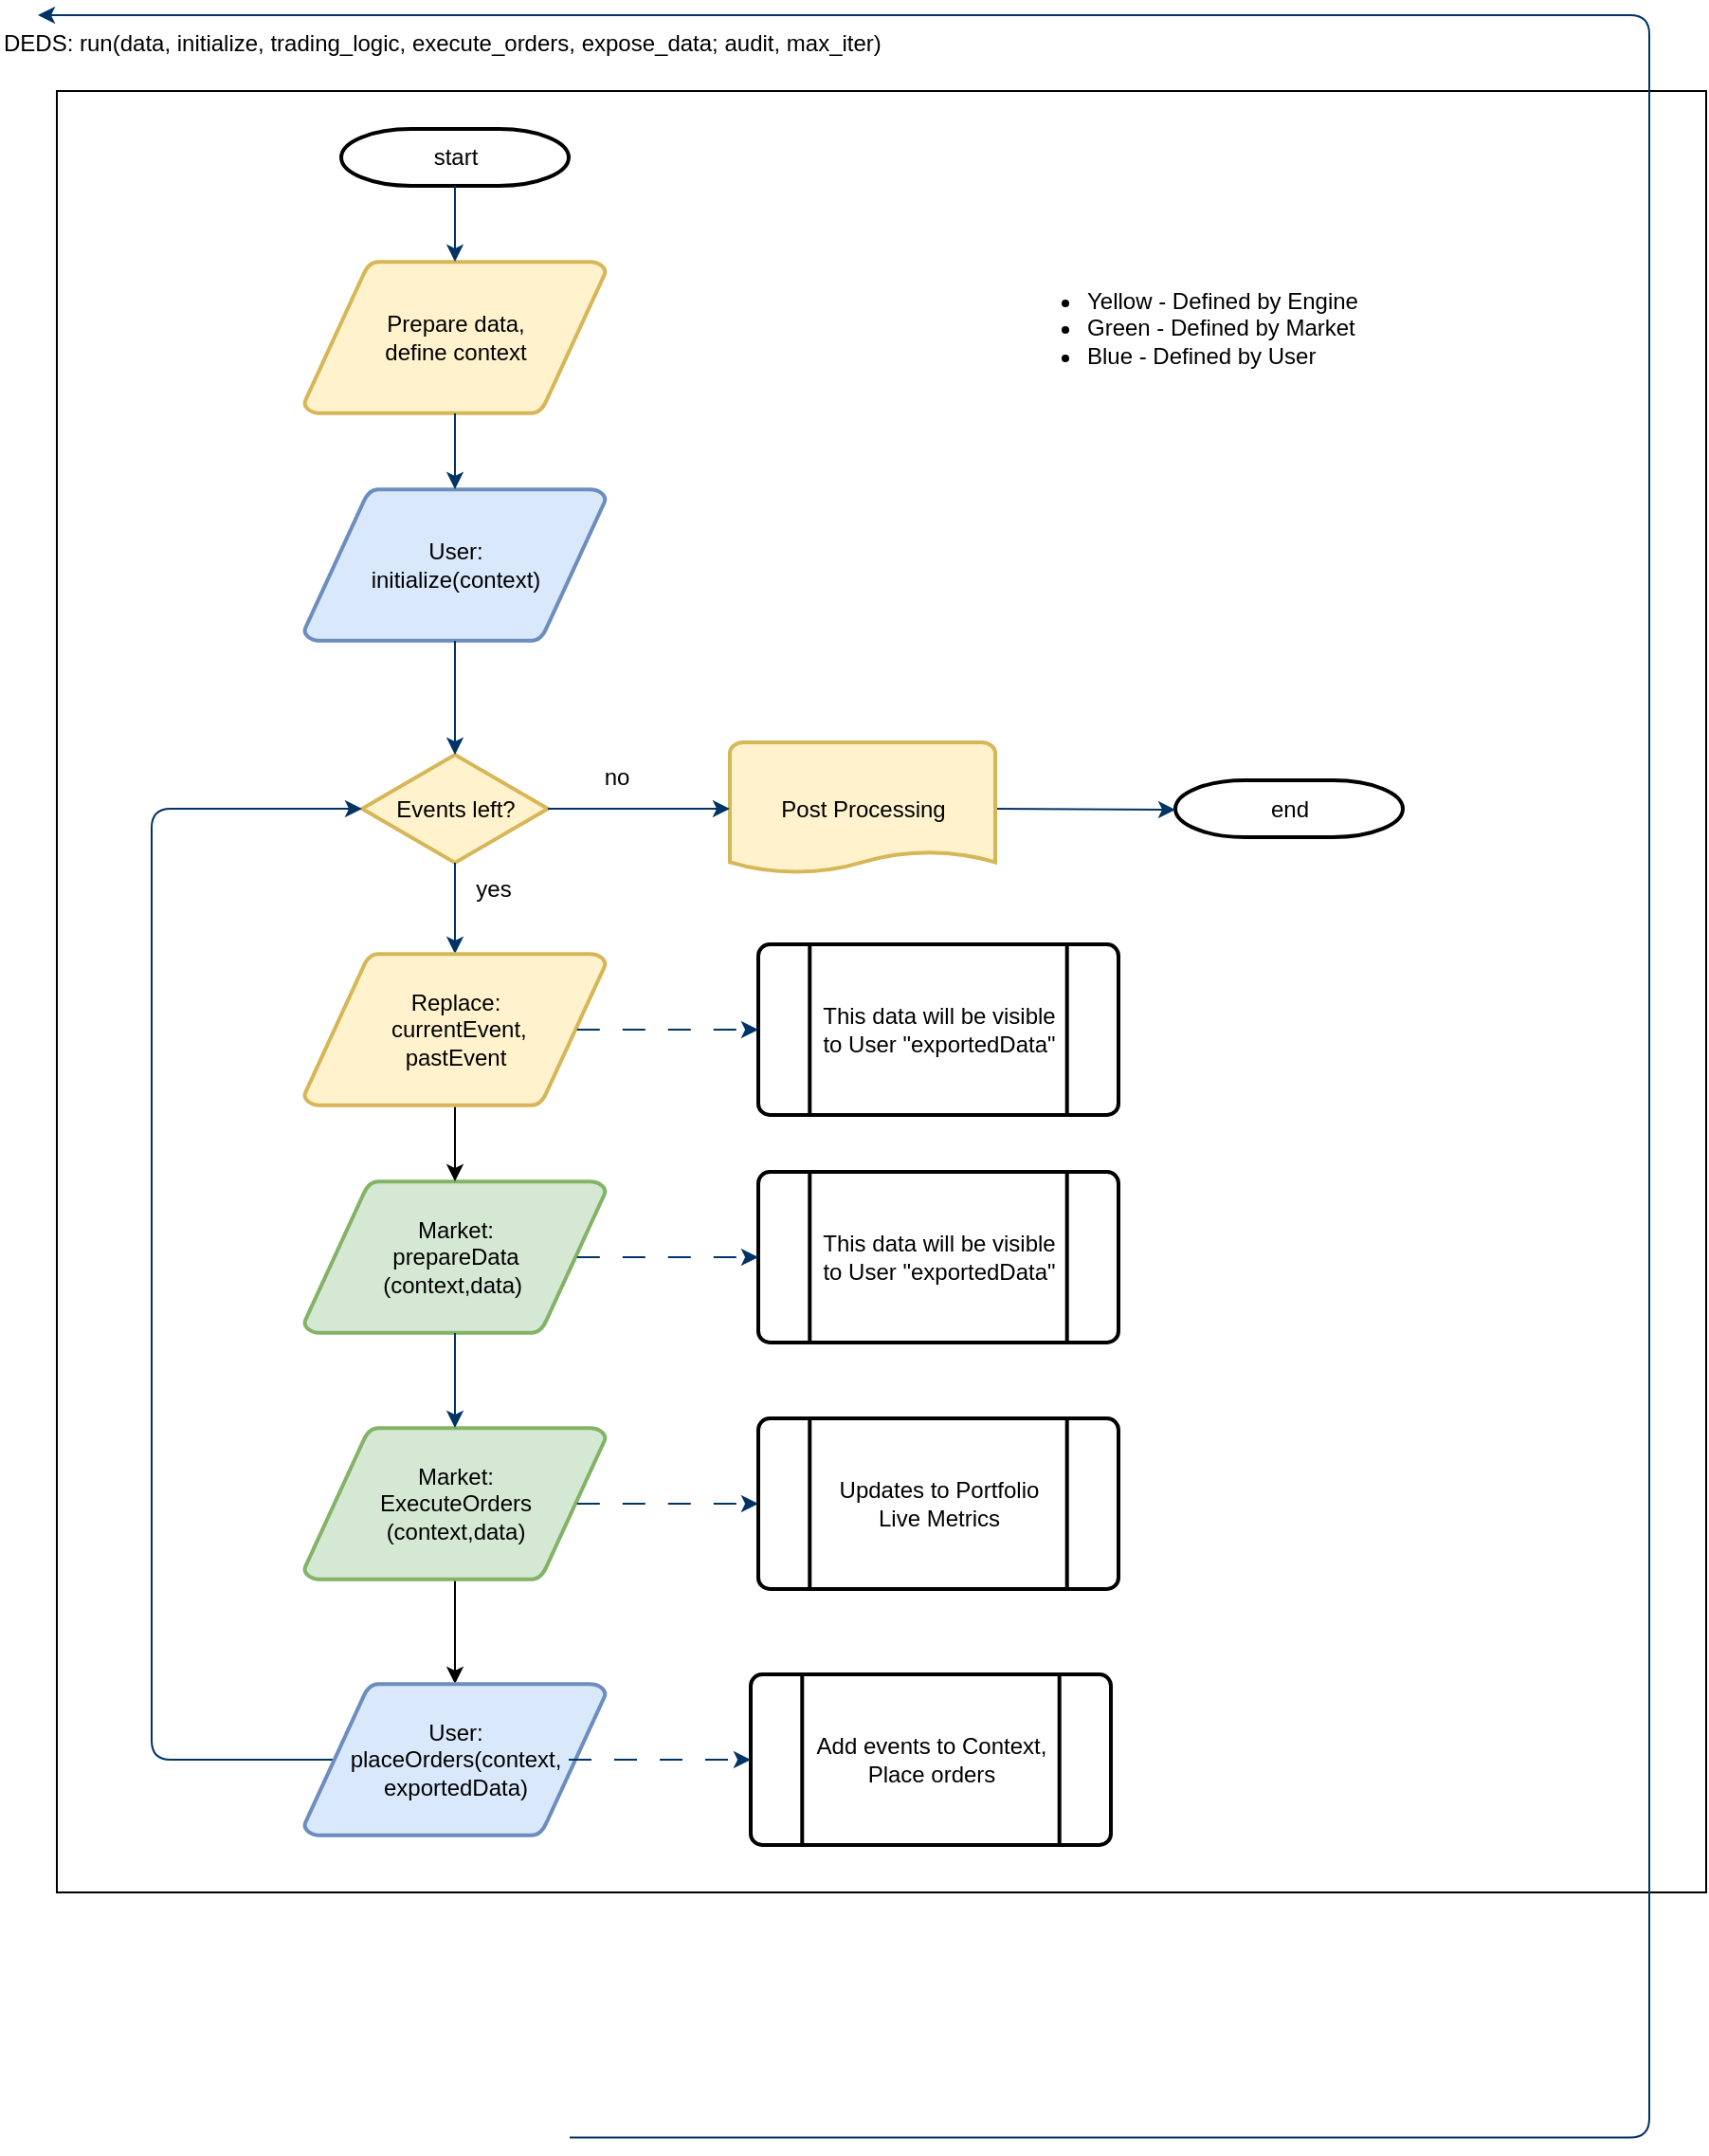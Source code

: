 <mxfile version="21.5.0" type="device">
  <diagram id="6a731a19-8d31-9384-78a2-239565b7b9f0" name="Page-1">
    <mxGraphModel dx="485" dy="671" grid="1" gridSize="10" guides="1" tooltips="1" connect="1" arrows="1" fold="1" page="1" pageScale="1" pageWidth="1169" pageHeight="827" background="none" math="0" shadow="0">
      <root>
        <mxCell id="0" />
        <mxCell id="1" parent="0" />
        <mxCell id="-qiSnqaA5TJWx9IdR3Zr-72" value="" style="rounded=0;whiteSpace=wrap;html=1;fillColor=none;" vertex="1" parent="1">
          <mxGeometry x="110" y="40" width="870" height="950" as="geometry" />
        </mxCell>
        <mxCell id="2" value="start" style="shape=mxgraph.flowchart.terminator;strokeWidth=2;gradientColor=none;gradientDirection=north;fontStyle=0;html=1;" parent="1" vertex="1">
          <mxGeometry x="260" y="60" width="120" height="30" as="geometry" />
        </mxCell>
        <mxCell id="3" value="Prepare data,&lt;br&gt;define context" style="shape=mxgraph.flowchart.data;strokeWidth=2;gradientDirection=north;fontStyle=0;html=1;fillColor=#fff2cc;strokeColor=#d6b656;" parent="1" vertex="1">
          <mxGeometry x="240.5" y="130" width="159" height="80" as="geometry" />
        </mxCell>
        <mxCell id="4" value="Market:&lt;br&gt;prepareData&lt;br&gt;(context,data)&amp;nbsp;" style="shape=mxgraph.flowchart.data;strokeWidth=2;gradientDirection=north;fontStyle=0;html=1;fillColor=#d5e8d4;strokeColor=#82b366;" parent="1" vertex="1">
          <mxGeometry x="240.5" y="615" width="159" height="80" as="geometry" />
        </mxCell>
        <mxCell id="5" value="User:&lt;br&gt;initialize(context)" style="shape=mxgraph.flowchart.data;strokeWidth=2;gradientDirection=north;fontStyle=0;html=1;fillColor=#dae8fc;strokeColor=#6c8ebf;" parent="1" vertex="1">
          <mxGeometry x="240.5" y="250" width="159" height="80" as="geometry" />
        </mxCell>
        <mxCell id="6" value="Events left?" style="shape=mxgraph.flowchart.decision;strokeWidth=2;gradientDirection=north;fontStyle=0;html=1;fillColor=#fff2cc;strokeColor=#d6b656;" parent="1" vertex="1">
          <mxGeometry x="271" y="390" width="98" height="57" as="geometry" />
        </mxCell>
        <mxCell id="7" style="fontStyle=1;strokeColor=#003366;strokeWidth=1;html=1;" parent="1" source="2" target="3" edge="1">
          <mxGeometry relative="1" as="geometry" />
        </mxCell>
        <mxCell id="8" style="fontStyle=1;strokeColor=#003366;strokeWidth=1;html=1;" parent="1" source="3" target="5" edge="1">
          <mxGeometry relative="1" as="geometry" />
        </mxCell>
        <mxCell id="9" style="entryX=0.5;entryY=0;entryPerimeter=0;fontStyle=1;strokeColor=#003366;strokeWidth=1;html=1;" parent="1" source="5" target="6" edge="1">
          <mxGeometry relative="1" as="geometry" />
        </mxCell>
        <mxCell id="12" value="" style="edgeStyle=elbowEdgeStyle;elbow=horizontal;fontColor=#001933;fontStyle=1;strokeColor=#003366;strokeWidth=1;html=1;" parent="1" source="6" target="-qiSnqaA5TJWx9IdR3Zr-64" edge="1">
          <mxGeometry width="100" height="100" as="geometry">
            <mxPoint y="100" as="sourcePoint" />
            <mxPoint x="100" as="targetPoint" />
          </mxGeometry>
        </mxCell>
        <mxCell id="-qiSnqaA5TJWx9IdR3Zr-62" value="" style="edgeStyle=orthogonalEdgeStyle;rounded=0;orthogonalLoop=1;jettySize=auto;html=1;" edge="1" parent="1" source="13" target="-qiSnqaA5TJWx9IdR3Zr-60">
          <mxGeometry relative="1" as="geometry" />
        </mxCell>
        <mxCell id="13" value="Market:&lt;br&gt;ExecuteOrders&lt;br&gt;(context,data)" style="shape=mxgraph.flowchart.data;strokeWidth=2;gradientDirection=north;fontStyle=0;html=1;fillColor=#d5e8d4;strokeColor=#82b366;" parent="1" vertex="1">
          <mxGeometry x="240.5" y="745" width="159" height="80" as="geometry" />
        </mxCell>
        <mxCell id="14" value="yes" style="text;fontStyle=0;html=1;strokeColor=none;gradientColor=none;fillColor=none;strokeWidth=2;align=center;" parent="1" vertex="1">
          <mxGeometry x="320" y="447" width="40" height="26" as="geometry" />
        </mxCell>
        <mxCell id="17" value="" style="edgeStyle=elbowEdgeStyle;elbow=horizontal;fontStyle=1;strokeColor=#003366;strokeWidth=1;html=1;" parent="1" source="4" target="13" edge="1">
          <mxGeometry width="100" height="100" as="geometry">
            <mxPoint y="205" as="sourcePoint" />
            <mxPoint x="100" y="105" as="targetPoint" />
          </mxGeometry>
        </mxCell>
        <mxCell id="18" value="Updates to Portfolio&lt;br&gt;Live Metrics" style="shape=mxgraph.flowchart.predefined_process;strokeWidth=2;gradientColor=none;gradientDirection=north;fontStyle=0;html=1;" parent="1" vertex="1">
          <mxGeometry x="480" y="740" width="190" height="90" as="geometry" />
        </mxCell>
        <mxCell id="19" value="" style="edgeStyle=elbowEdgeStyle;elbow=horizontal;exitX=0.905;exitY=0.5;exitPerimeter=0;fontStyle=1;strokeColor=#003366;strokeWidth=1;html=1;dashed=1;dashPattern=12 12;" parent="1" source="13" target="18" edge="1">
          <mxGeometry width="100" height="100" as="geometry">
            <mxPoint y="205" as="sourcePoint" />
            <mxPoint x="100" y="105" as="targetPoint" />
          </mxGeometry>
        </mxCell>
        <mxCell id="26" value="" style="edgeStyle=elbowEdgeStyle;elbow=horizontal;entryX=0;entryY=0.5;entryPerimeter=0;fontStyle=1;strokeColor=#003366;strokeWidth=1;html=1;exitX=0.095;exitY=0.5;exitDx=0;exitDy=0;exitPerimeter=0;entryDx=0;entryDy=0;" parent="1" source="-qiSnqaA5TJWx9IdR3Zr-60" target="6" edge="1">
          <mxGeometry width="100" height="100" as="geometry">
            <mxPoint x="310" y="992" as="sourcePoint" />
            <mxPoint x="271" y="447.0" as="targetPoint" />
            <Array as="points">
              <mxPoint x="160" y="878.5" />
            </Array>
          </mxGeometry>
        </mxCell>
        <mxCell id="40" value="end" style="shape=mxgraph.flowchart.terminator;strokeWidth=2;gradientColor=none;gradientDirection=north;fontStyle=0;html=1;" parent="1" vertex="1">
          <mxGeometry x="700" y="403.5" width="120" height="30" as="geometry" />
        </mxCell>
        <mxCell id="43" value="" style="edgeStyle=elbowEdgeStyle;elbow=vertical;exitX=1;exitY=0.5;exitPerimeter=0;fontStyle=1;strokeColor=#003366;strokeWidth=1;html=1;exitDx=0;exitDy=0;" parent="1" source="-qiSnqaA5TJWx9IdR3Zr-55" edge="1">
          <mxGeometry width="100" height="100" as="geometry">
            <mxPoint x="870" y="500" as="sourcePoint" />
            <mxPoint x="700" y="419" as="targetPoint" />
            <Array as="points">
              <mxPoint x="730" y="419" />
            </Array>
          </mxGeometry>
        </mxCell>
        <mxCell id="45" value="" style="edgeStyle=elbowEdgeStyle;elbow=horizontal;exitX=1;exitY=0.5;exitPerimeter=0;entryX=0.905;entryY=0.5;entryPerimeter=0;fontStyle=1;strokeColor=#003366;strokeWidth=1;html=1;" parent="1" target="34" edge="1">
          <mxGeometry width="100" height="100" as="geometry">
            <mxPoint x="380.5" y="1119.25" as="sourcePoint" />
            <mxPoint x="100" as="targetPoint" />
            <Array as="points">
              <mxPoint x="950" y="1320" />
            </Array>
          </mxGeometry>
        </mxCell>
        <mxCell id="-qiSnqaA5TJWx9IdR3Zr-55" value="Post Processing" style="shape=mxgraph.flowchart.document;strokeWidth=2;gradientDirection=north;fontStyle=0;html=1;fillColor=#fff2cc;strokeColor=#d6b656;" vertex="1" parent="1">
          <mxGeometry x="465" y="383.5" width="140" height="70" as="geometry" />
        </mxCell>
        <mxCell id="-qiSnqaA5TJWx9IdR3Zr-56" value="" style="edgeStyle=elbowEdgeStyle;elbow=horizontal;fontStyle=1;strokeColor=#003366;strokeWidth=1;html=1;exitX=1;exitY=0.5;exitDx=0;exitDy=0;exitPerimeter=0;" edge="1" parent="1" target="-qiSnqaA5TJWx9IdR3Zr-55" source="6">
          <mxGeometry width="100" height="100" as="geometry">
            <mxPoint x="420" y="460" as="sourcePoint" />
            <mxPoint x="85" y="-131.5" as="targetPoint" />
          </mxGeometry>
        </mxCell>
        <mxCell id="-qiSnqaA5TJWx9IdR3Zr-57" value="no" style="text;fontStyle=0;html=1;strokeColor=none;gradientColor=none;fillColor=none;strokeWidth=2;align=center;" vertex="1" parent="1">
          <mxGeometry x="385" y="388" width="40" height="26" as="geometry" />
        </mxCell>
        <mxCell id="-qiSnqaA5TJWx9IdR3Zr-58" value="This data will be visible &lt;br&gt;to User &quot;exportedData&quot;" style="shape=mxgraph.flowchart.predefined_process;strokeWidth=2;gradientColor=none;gradientDirection=north;fontStyle=0;html=1;" vertex="1" parent="1">
          <mxGeometry x="480" y="610" width="190" height="90" as="geometry" />
        </mxCell>
        <mxCell id="-qiSnqaA5TJWx9IdR3Zr-59" value="" style="edgeStyle=elbowEdgeStyle;elbow=horizontal;fontStyle=1;strokeColor=#003366;strokeWidth=1;html=1;exitX=0.905;exitY=0.5;exitDx=0;exitDy=0;exitPerimeter=0;dashed=1;dashPattern=12 12;" edge="1" parent="1" target="-qiSnqaA5TJWx9IdR3Zr-58" source="4">
          <mxGeometry width="100" height="100" as="geometry">
            <mxPoint x="410" y="685" as="sourcePoint" />
            <mxPoint x="100" y="-25" as="targetPoint" />
          </mxGeometry>
        </mxCell>
        <mxCell id="-qiSnqaA5TJWx9IdR3Zr-60" value="User:&lt;br&gt;placeOrders(context,&lt;br&gt;exportedData)" style="shape=mxgraph.flowchart.data;strokeWidth=2;gradientDirection=north;fontStyle=0;html=1;fillColor=#dae8fc;strokeColor=#6c8ebf;" vertex="1" parent="1">
          <mxGeometry x="240.5" y="880" width="159" height="80" as="geometry" />
        </mxCell>
        <mxCell id="-qiSnqaA5TJWx9IdR3Zr-67" value="" style="edgeStyle=orthogonalEdgeStyle;rounded=0;orthogonalLoop=1;jettySize=auto;html=1;" edge="1" parent="1" source="-qiSnqaA5TJWx9IdR3Zr-64" target="4">
          <mxGeometry relative="1" as="geometry" />
        </mxCell>
        <mxCell id="-qiSnqaA5TJWx9IdR3Zr-64" value="Replace:&lt;br&gt;&amp;nbsp;currentEvent,&lt;br&gt;pastEvent" style="shape=mxgraph.flowchart.data;strokeWidth=2;gradientDirection=north;fontStyle=0;html=1;fillColor=#fff2cc;strokeColor=#d6b656;" vertex="1" parent="1">
          <mxGeometry x="240.5" y="495" width="159" height="80" as="geometry" />
        </mxCell>
        <mxCell id="-qiSnqaA5TJWx9IdR3Zr-65" value="This data will be visible &lt;br&gt;to User &quot;exportedData&quot;" style="shape=mxgraph.flowchart.predefined_process;strokeWidth=2;gradientColor=none;gradientDirection=north;fontStyle=0;html=1;" vertex="1" parent="1">
          <mxGeometry x="480" y="490" width="190" height="90" as="geometry" />
        </mxCell>
        <mxCell id="-qiSnqaA5TJWx9IdR3Zr-66" value="" style="edgeStyle=elbowEdgeStyle;elbow=horizontal;fontStyle=1;strokeColor=#003366;strokeWidth=1;html=1;exitX=0.905;exitY=0.5;exitDx=0;exitDy=0;exitPerimeter=0;dashed=1;dashPattern=12 12;" edge="1" parent="1" source="-qiSnqaA5TJWx9IdR3Zr-64" target="-qiSnqaA5TJWx9IdR3Zr-65">
          <mxGeometry width="100" height="100" as="geometry">
            <mxPoint x="410" y="565" as="sourcePoint" />
            <mxPoint x="100" y="-145" as="targetPoint" />
          </mxGeometry>
        </mxCell>
        <mxCell id="-qiSnqaA5TJWx9IdR3Zr-69" value="Add events to Context,&lt;br&gt;Place orders" style="shape=mxgraph.flowchart.predefined_process;strokeWidth=2;gradientColor=none;gradientDirection=north;fontStyle=0;html=1;" vertex="1" parent="1">
          <mxGeometry x="476" y="875" width="190" height="90" as="geometry" />
        </mxCell>
        <mxCell id="-qiSnqaA5TJWx9IdR3Zr-70" value="" style="edgeStyle=elbowEdgeStyle;elbow=horizontal;exitX=0.905;exitY=0.5;exitPerimeter=0;fontStyle=1;strokeColor=#003366;strokeWidth=1;html=1;dashed=1;dashPattern=12 12;" edge="1" parent="1" target="-qiSnqaA5TJWx9IdR3Zr-69">
          <mxGeometry width="100" height="100" as="geometry">
            <mxPoint x="380" y="920" as="sourcePoint" />
            <mxPoint x="96" y="240" as="targetPoint" />
          </mxGeometry>
        </mxCell>
        <mxCell id="-qiSnqaA5TJWx9IdR3Zr-71" value="&lt;ul&gt;&lt;li style=&quot;text-align: left;&quot;&gt;Yellow - Defined by Engine&lt;/li&gt;&lt;li style=&quot;text-align: left;&quot;&gt;Green - Defined by Market&lt;/li&gt;&lt;li style=&quot;text-align: left;&quot;&gt;Blue - Defined by User&lt;/li&gt;&lt;/ul&gt;" style="text;html=1;strokeColor=none;fillColor=none;align=center;verticalAlign=middle;whiteSpace=wrap;rounded=0;" vertex="1" parent="1">
          <mxGeometry x="580" y="150" width="250" height="30" as="geometry" />
        </mxCell>
        <mxCell id="-qiSnqaA5TJWx9IdR3Zr-73" value="&lt;div style=&quot;&quot;&gt;DEDS: run(data, initialize, trading_logic, execute_orders, expose_data; audit, max_iter)&lt;/div&gt;" style="text;html=1;strokeColor=none;fillColor=none;align=left;verticalAlign=middle;whiteSpace=wrap;rounded=0;" vertex="1" parent="1">
          <mxGeometry x="80" width="510" height="30" as="geometry" />
        </mxCell>
      </root>
    </mxGraphModel>
  </diagram>
</mxfile>
